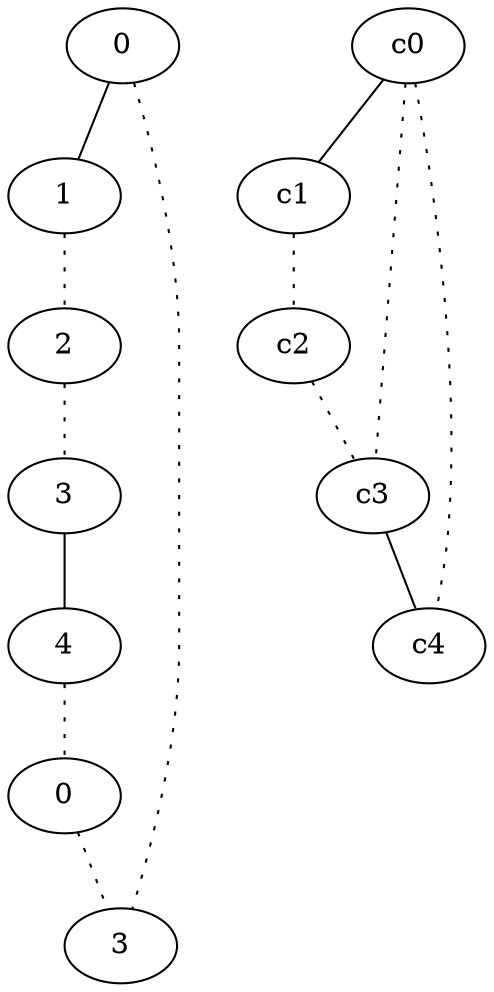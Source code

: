 graph {
a0[label=0];
a1[label=1];
a2[label=2];
a3[label=3];
a4[label=4];
a5[label=0];
a6[label=3];
a0 -- a1;
a0 -- a6 [style=dotted];
a1 -- a2 [style=dotted];
a2 -- a3 [style=dotted];
a3 -- a4;
a4 -- a5 [style=dotted];
a5 -- a6 [style=dotted];
c0 -- c1;
c0 -- c3 [style=dotted];
c0 -- c4 [style=dotted];
c1 -- c2 [style=dotted];
c2 -- c3 [style=dotted];
c3 -- c4;
}
